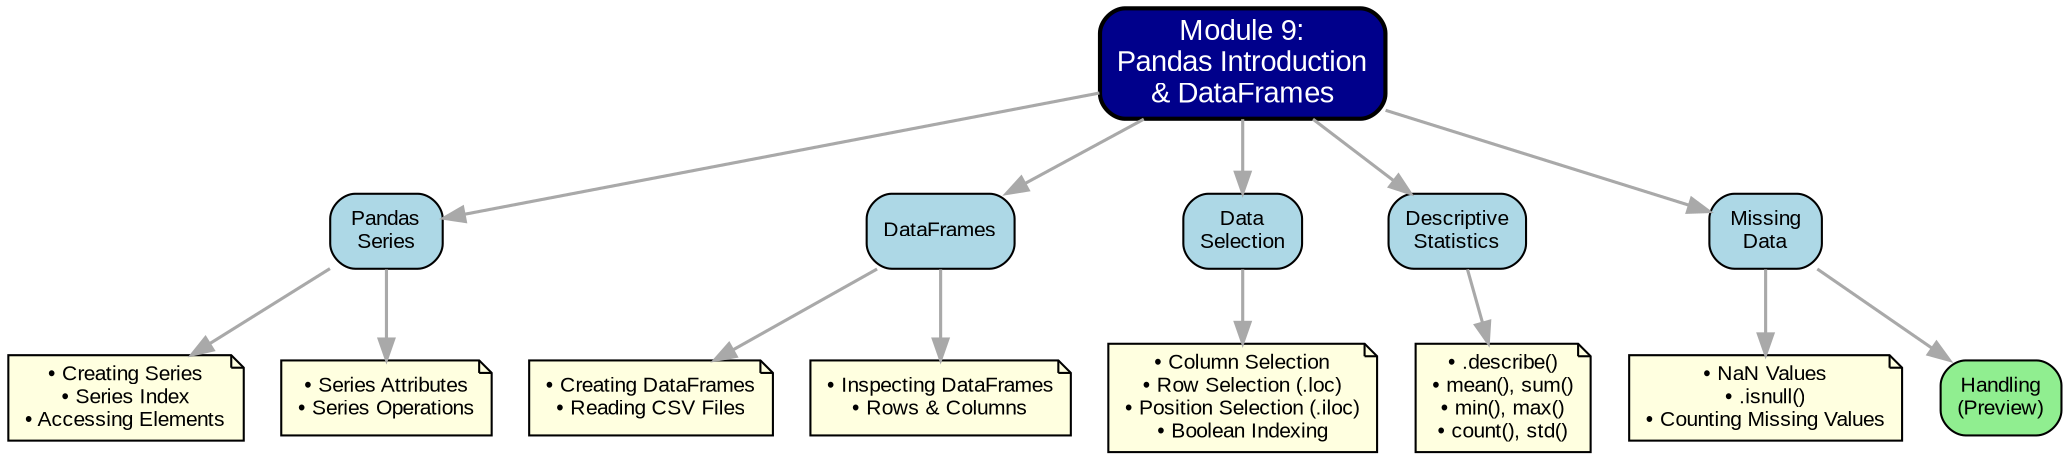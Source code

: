 digraph Module9_MindMap {
    rankdir=TB;
    node [shape=box, style="rounded,filled", fillcolor=lightblue, fontname="Arial", fontsize=10];
    edge [color=darkgray, penwidth=1.5];
    
    // Central node
    central [label="Module 9:\nPandas Introduction\n& DataFrames", fillcolor=darkblue, fontcolor=white, fontsize=14, penwidth=2];
    
    // Main branches
    series [label="Pandas\nSeries", fillcolor=lightblue];
    dataframes [label="DataFrames", fillcolor=lightblue];
    selection [label="Data\nSelection", fillcolor=lightblue];
    statistics [label="Descriptive\nStatistics", fillcolor=lightblue];
    missing [label="Missing\nData", fillcolor=lightblue];
    
    // Sub-branches for Series
    series_concepts [label="• Creating Series\n• Series Index\n• Accessing Elements", shape=note, fillcolor=lightyellow];
    series_features [label="• Series Attributes\n• Series Operations", shape=note, fillcolor=lightyellow];
    
    // Sub-branches for DataFrames
    df_creation [label="• Creating DataFrames\n• Reading CSV Files", shape=note, fillcolor=lightyellow];
    df_inspection [label="• Inspecting DataFrames\n• Rows & Columns", shape=note, fillcolor=lightyellow];
    
    // Sub-branches for Data Selection
    selection_methods [label="• Column Selection\n• Row Selection (.loc)\n• Position Selection (.iloc)\n• Boolean Indexing", shape=note, fillcolor=lightyellow];
    
    // Sub-branches for Statistics
    stats_methods [label="• .describe()\n• mean(), sum()\n• min(), max()\n• count(), std()", shape=note, fillcolor=lightyellow];
    
    // Sub-branches for Missing Data
    missing_concepts [label="• NaN Values\n• .isnull()\n• Counting Missing Values", shape=note, fillcolor=lightyellow];
    handle_preview [label="Handling\n(Preview)", fillcolor=lightgreen];
    
    // Connections
    central -> {series dataframes selection statistics missing};
    series -> {series_concepts series_features};
    dataframes -> {df_creation df_inspection};
    selection -> selection_methods;
    statistics -> stats_methods;
    missing -> {missing_concepts handle_preview};
}
